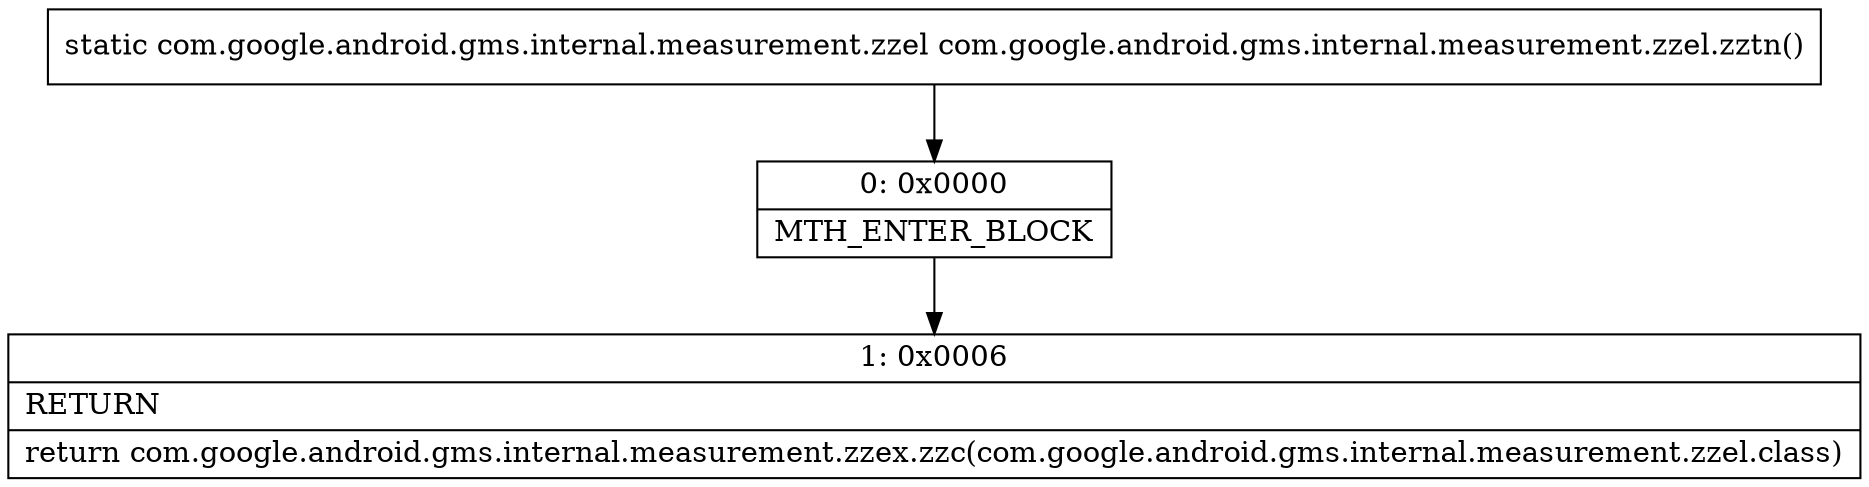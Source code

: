 digraph "CFG forcom.google.android.gms.internal.measurement.zzel.zztn()Lcom\/google\/android\/gms\/internal\/measurement\/zzel;" {
Node_0 [shape=record,label="{0\:\ 0x0000|MTH_ENTER_BLOCK\l}"];
Node_1 [shape=record,label="{1\:\ 0x0006|RETURN\l|return com.google.android.gms.internal.measurement.zzex.zzc(com.google.android.gms.internal.measurement.zzel.class)\l}"];
MethodNode[shape=record,label="{static com.google.android.gms.internal.measurement.zzel com.google.android.gms.internal.measurement.zzel.zztn() }"];
MethodNode -> Node_0;
Node_0 -> Node_1;
}

